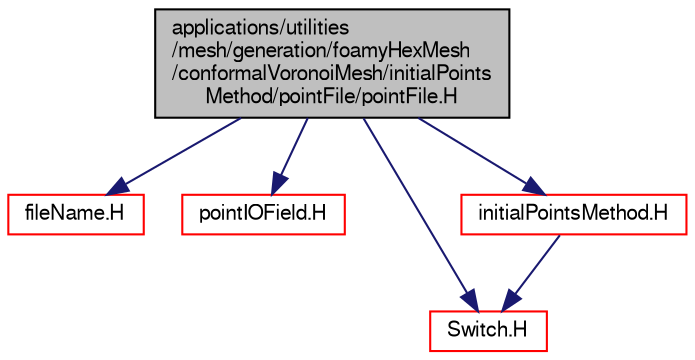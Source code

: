 digraph "applications/utilities/mesh/generation/foamyHexMesh/conformalVoronoiMesh/initialPointsMethod/pointFile/pointFile.H"
{
  bgcolor="transparent";
  edge [fontname="FreeSans",fontsize="10",labelfontname="FreeSans",labelfontsize="10"];
  node [fontname="FreeSans",fontsize="10",shape=record];
  Node0 [label="applications/utilities\l/mesh/generation/foamyHexMesh\l/conformalVoronoiMesh/initialPoints\lMethod/pointFile/pointFile.H",height=0.2,width=0.4,color="black", fillcolor="grey75", style="filled", fontcolor="black"];
  Node0 -> Node1 [color="midnightblue",fontsize="10",style="solid",fontname="FreeSans"];
  Node1 [label="fileName.H",height=0.2,width=0.4,color="red",URL="$a12584.html"];
  Node0 -> Node15 [color="midnightblue",fontsize="10",style="solid",fontname="FreeSans"];
  Node15 [label="pointIOField.H",height=0.2,width=0.4,color="red",URL="$a12068.html"];
  Node0 -> Node120 [color="midnightblue",fontsize="10",style="solid",fontname="FreeSans"];
  Node120 [label="Switch.H",height=0.2,width=0.4,color="red",URL="$a12158.html"];
  Node0 -> Node121 [color="midnightblue",fontsize="10",style="solid",fontname="FreeSans"];
  Node121 [label="initialPointsMethod.H",height=0.2,width=0.4,color="red",URL="$a18350.html"];
  Node121 -> Node120 [color="midnightblue",fontsize="10",style="solid",fontname="FreeSans"];
}
